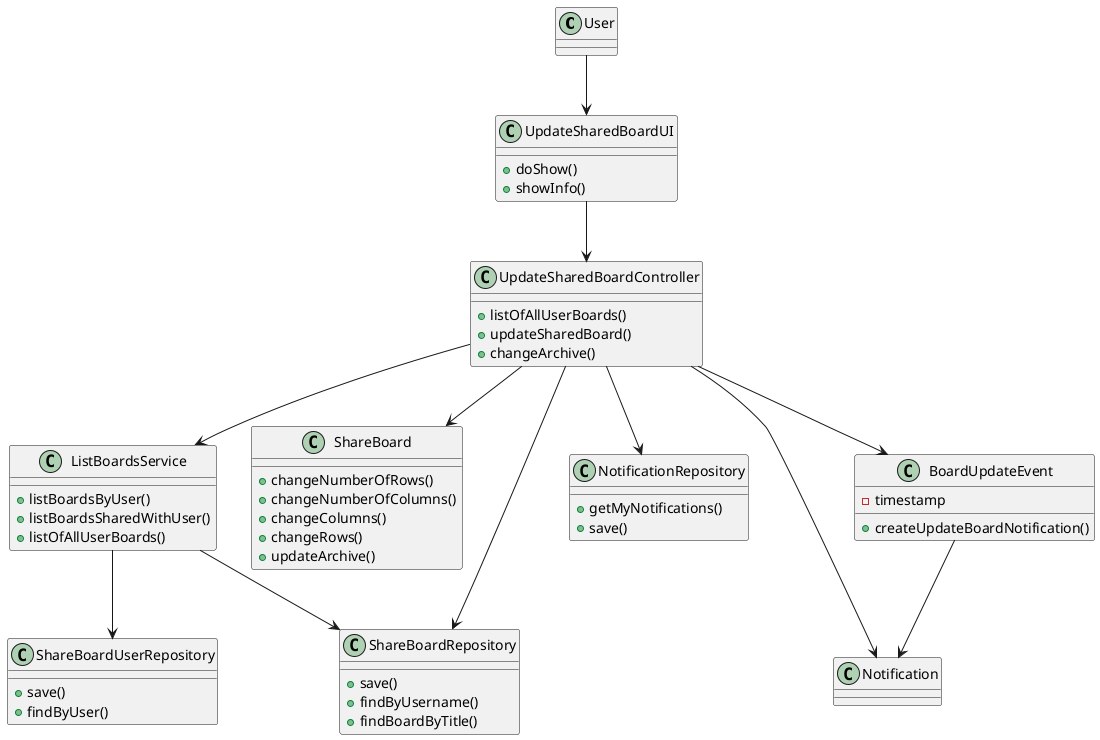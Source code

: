 @startuml

class User

class UpdateSharedBoardUI {
    +doShow()
    +showInfo()
}

class UpdateSharedBoardController {
    +listOfAllUserBoards()
    +updateSharedBoard()
    +changeArchive()
}

class ListBoardsService {
    +listBoardsByUser()
    +listBoardsSharedWithUser()
    +listOfAllUserBoards()
}

class ShareBoard {
    +changeNumberOfRows()
    +changeNumberOfColumns()
    +changeColumns()
    +changeRows()
    +updateArchive()
}


class Notification {
}

class NotificationRepository{
    +getMyNotifications()
    +save()
}

class ShareBoardRepository{
    +save()
    +findByUsername()
    +findBoardByTitle()
}

class ShareBoardUserRepository{
    +save()
    +findByUser()
}


class BoardUpdateEvent{
    -timestamp
    +createUpdateBoardNotification()
}


User-->UpdateSharedBoardUI
UpdateSharedBoardUI-->UpdateSharedBoardController
UpdateSharedBoardController-->ListBoardsService
UpdateSharedBoardController-->ShareBoard
UpdateSharedBoardController-->Notification
UpdateSharedBoardController-->BoardUpdateEvent
UpdateSharedBoardController-->NotificationRepository
UpdateSharedBoardController-->ShareBoardRepository
ListBoardsService-->ShareBoardRepository
ListBoardsService-->ShareBoardUserRepository
BoardUpdateEvent-->Notification
@enduml
